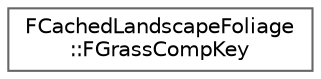 digraph "Graphical Class Hierarchy"
{
 // INTERACTIVE_SVG=YES
 // LATEX_PDF_SIZE
  bgcolor="transparent";
  edge [fontname=Helvetica,fontsize=10,labelfontname=Helvetica,labelfontsize=10];
  node [fontname=Helvetica,fontsize=10,shape=box,height=0.2,width=0.4];
  rankdir="LR";
  Node0 [id="Node000000",label="FCachedLandscapeFoliage\l::FGrassCompKey",height=0.2,width=0.4,color="grey40", fillcolor="white", style="filled",URL="$d7/df9/structFCachedLandscapeFoliage_1_1FGrassCompKey.html",tooltip=" "];
}
